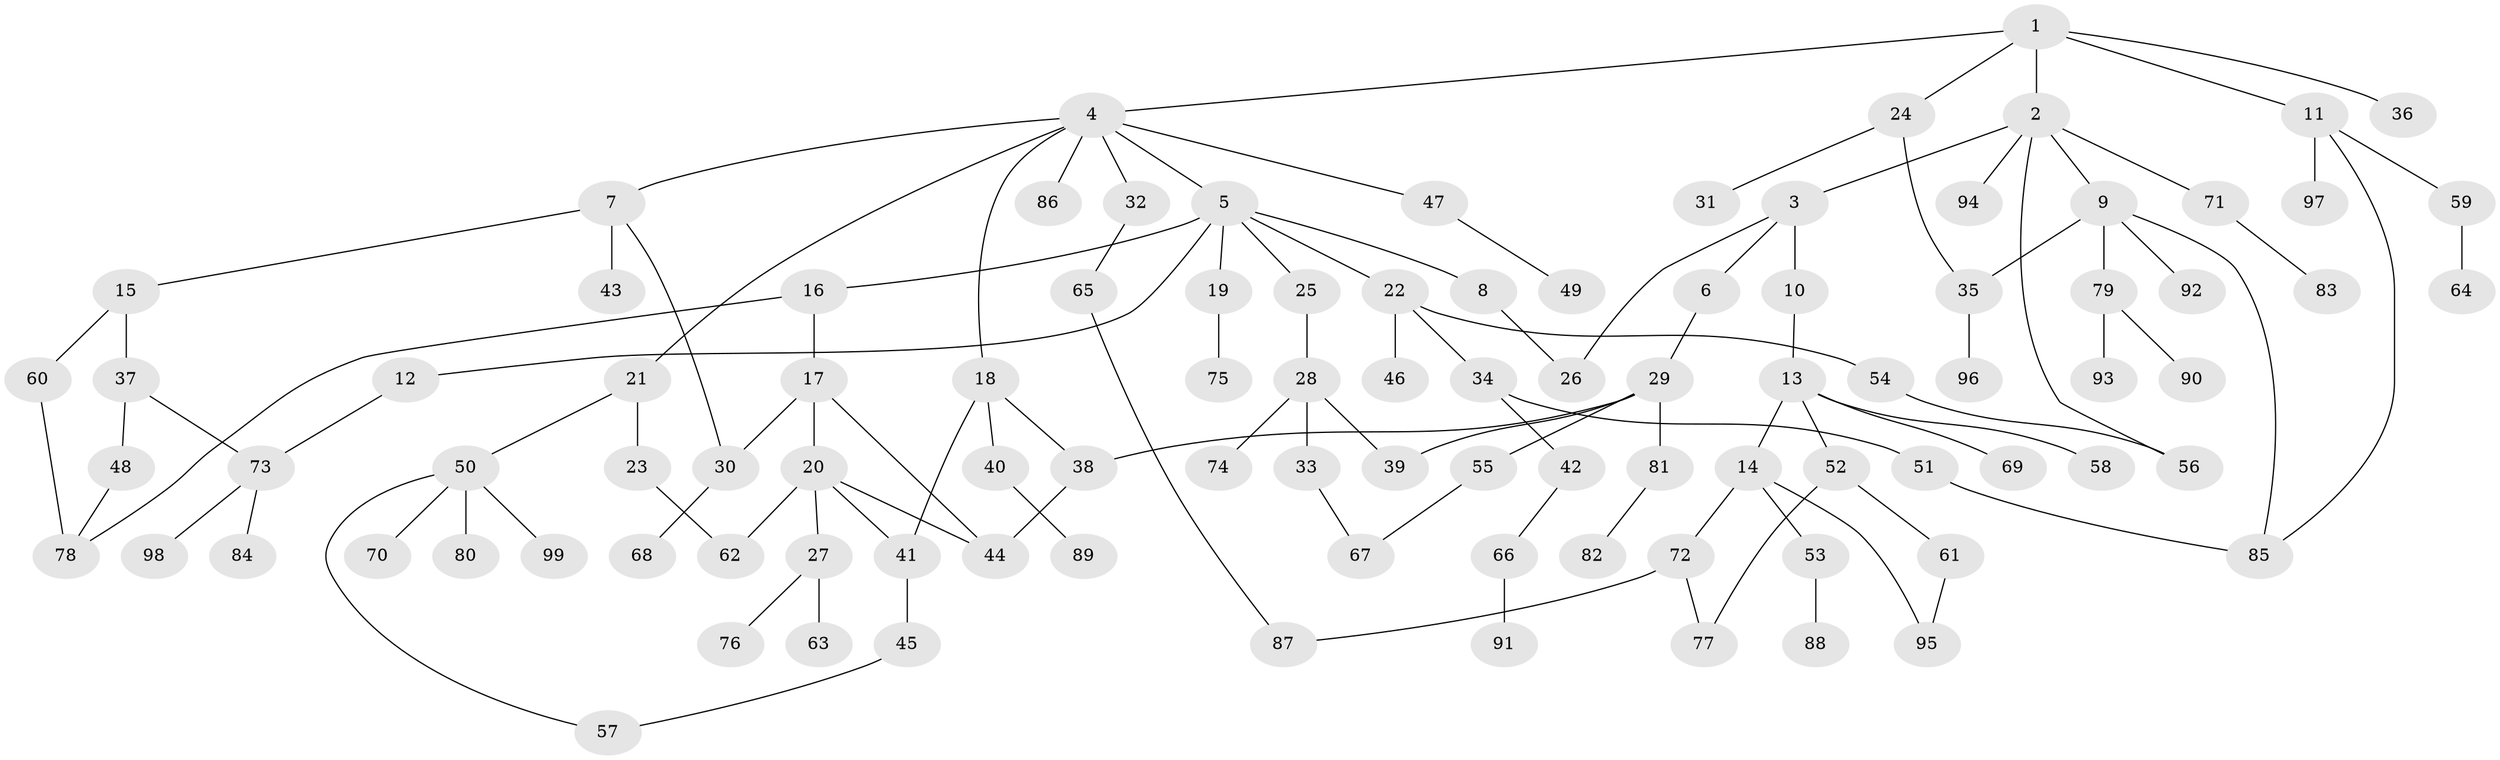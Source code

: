 // coarse degree distribution, {2: 0.2, 4: 0.125, 5: 0.075, 3: 0.225, 6: 0.075, 1: 0.3}
// Generated by graph-tools (version 1.1) at 2025/36/03/04/25 23:36:03]
// undirected, 99 vertices, 118 edges
graph export_dot {
  node [color=gray90,style=filled];
  1;
  2;
  3;
  4;
  5;
  6;
  7;
  8;
  9;
  10;
  11;
  12;
  13;
  14;
  15;
  16;
  17;
  18;
  19;
  20;
  21;
  22;
  23;
  24;
  25;
  26;
  27;
  28;
  29;
  30;
  31;
  32;
  33;
  34;
  35;
  36;
  37;
  38;
  39;
  40;
  41;
  42;
  43;
  44;
  45;
  46;
  47;
  48;
  49;
  50;
  51;
  52;
  53;
  54;
  55;
  56;
  57;
  58;
  59;
  60;
  61;
  62;
  63;
  64;
  65;
  66;
  67;
  68;
  69;
  70;
  71;
  72;
  73;
  74;
  75;
  76;
  77;
  78;
  79;
  80;
  81;
  82;
  83;
  84;
  85;
  86;
  87;
  88;
  89;
  90;
  91;
  92;
  93;
  94;
  95;
  96;
  97;
  98;
  99;
  1 -- 2;
  1 -- 4;
  1 -- 11;
  1 -- 24;
  1 -- 36;
  2 -- 3;
  2 -- 9;
  2 -- 56;
  2 -- 71;
  2 -- 94;
  3 -- 6;
  3 -- 10;
  3 -- 26;
  4 -- 5;
  4 -- 7;
  4 -- 18;
  4 -- 21;
  4 -- 32;
  4 -- 47;
  4 -- 86;
  5 -- 8;
  5 -- 12;
  5 -- 16;
  5 -- 19;
  5 -- 22;
  5 -- 25;
  6 -- 29;
  7 -- 15;
  7 -- 30;
  7 -- 43;
  8 -- 26;
  9 -- 35;
  9 -- 79;
  9 -- 85;
  9 -- 92;
  10 -- 13;
  11 -- 59;
  11 -- 97;
  11 -- 85;
  12 -- 73;
  13 -- 14;
  13 -- 52;
  13 -- 58;
  13 -- 69;
  14 -- 53;
  14 -- 72;
  14 -- 95;
  15 -- 37;
  15 -- 60;
  16 -- 17;
  16 -- 78;
  17 -- 20;
  17 -- 30;
  17 -- 44;
  18 -- 38;
  18 -- 40;
  18 -- 41;
  19 -- 75;
  20 -- 27;
  20 -- 44;
  20 -- 62;
  20 -- 41;
  21 -- 23;
  21 -- 50;
  22 -- 34;
  22 -- 46;
  22 -- 54;
  23 -- 62;
  24 -- 31;
  24 -- 35;
  25 -- 28;
  27 -- 63;
  27 -- 76;
  28 -- 33;
  28 -- 39;
  28 -- 74;
  29 -- 55;
  29 -- 81;
  29 -- 39;
  29 -- 38;
  30 -- 68;
  32 -- 65;
  33 -- 67;
  34 -- 42;
  34 -- 51;
  35 -- 96;
  37 -- 48;
  37 -- 73;
  38 -- 44;
  40 -- 89;
  41 -- 45;
  42 -- 66;
  45 -- 57;
  47 -- 49;
  48 -- 78;
  50 -- 70;
  50 -- 80;
  50 -- 99;
  50 -- 57;
  51 -- 85;
  52 -- 61;
  52 -- 77;
  53 -- 88;
  54 -- 56;
  55 -- 67;
  59 -- 64;
  60 -- 78;
  61 -- 95;
  65 -- 87;
  66 -- 91;
  71 -- 83;
  72 -- 77;
  72 -- 87;
  73 -- 84;
  73 -- 98;
  79 -- 90;
  79 -- 93;
  81 -- 82;
}
